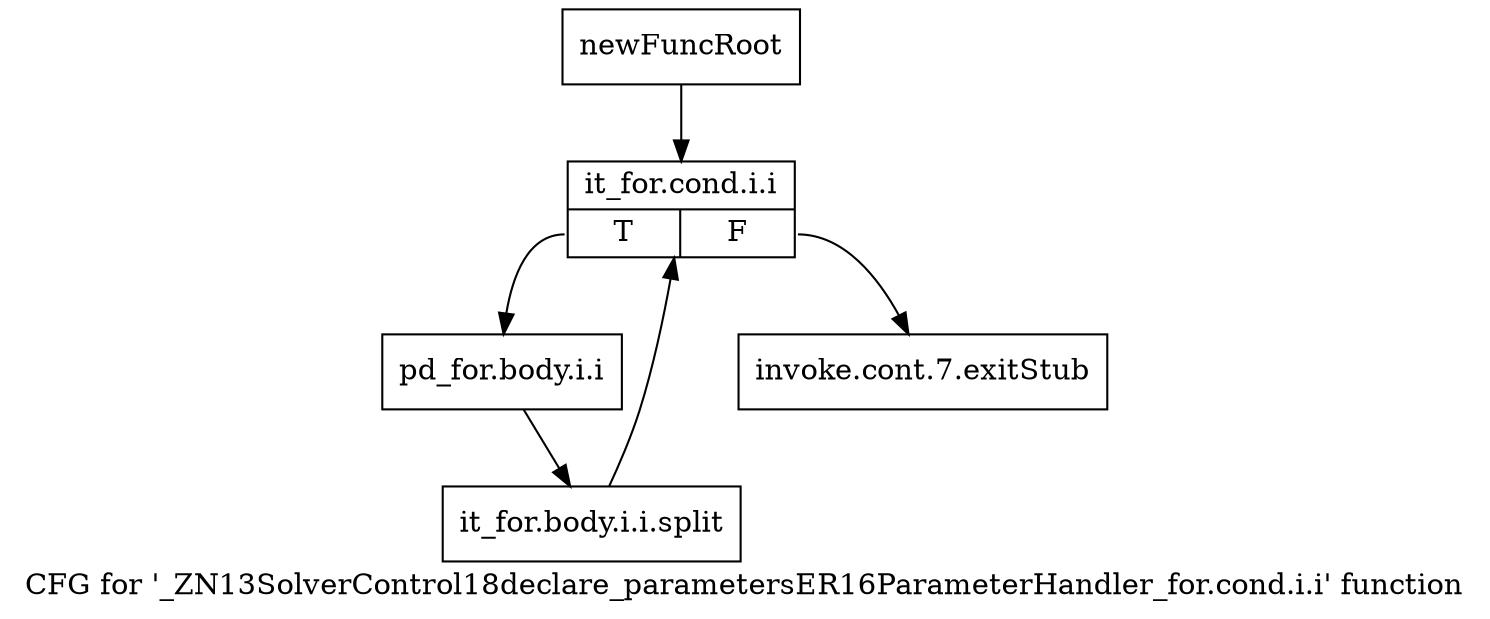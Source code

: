digraph "CFG for '_ZN13SolverControl18declare_parametersER16ParameterHandler_for.cond.i.i' function" {
	label="CFG for '_ZN13SolverControl18declare_parametersER16ParameterHandler_for.cond.i.i' function";

	Node0x96829c0 [shape=record,label="{newFuncRoot}"];
	Node0x96829c0 -> Node0x9682a60;
	Node0x9682a10 [shape=record,label="{invoke.cont.7.exitStub}"];
	Node0x9682a60 [shape=record,label="{it_for.cond.i.i|{<s0>T|<s1>F}}"];
	Node0x9682a60:s0 -> Node0x9682ab0;
	Node0x9682a60:s1 -> Node0x9682a10;
	Node0x9682ab0 [shape=record,label="{pd_for.body.i.i}"];
	Node0x9682ab0 -> Node0xb5dd370;
	Node0xb5dd370 [shape=record,label="{it_for.body.i.i.split}"];
	Node0xb5dd370 -> Node0x9682a60;
}
